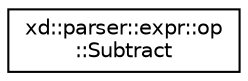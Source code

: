 digraph "Graphical Class Hierarchy"
{
  edge [fontname="Helvetica",fontsize="10",labelfontname="Helvetica",labelfontsize="10"];
  node [fontname="Helvetica",fontsize="10",shape=record];
  rankdir="LR";
  Node0 [label="xd::parser::expr::op\l::Subtract",height=0.2,width=0.4,color="black", fillcolor="white", style="filled",URL="$structxd_1_1parser_1_1expr_1_1op_1_1_subtract.html"];
}
